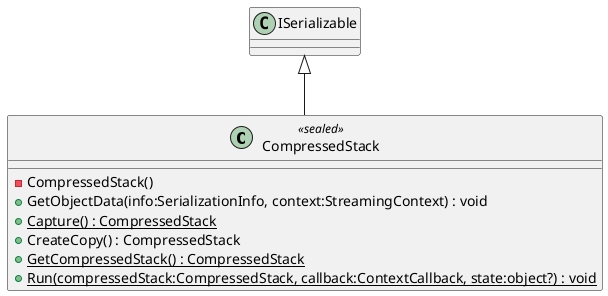 @startuml
class CompressedStack <<sealed>> {
    - CompressedStack()
    + GetObjectData(info:SerializationInfo, context:StreamingContext) : void
    + {static} Capture() : CompressedStack
    + CreateCopy() : CompressedStack
    + {static} GetCompressedStack() : CompressedStack
    + {static} Run(compressedStack:CompressedStack, callback:ContextCallback, state:object?) : void
}
ISerializable <|-- CompressedStack
@enduml
